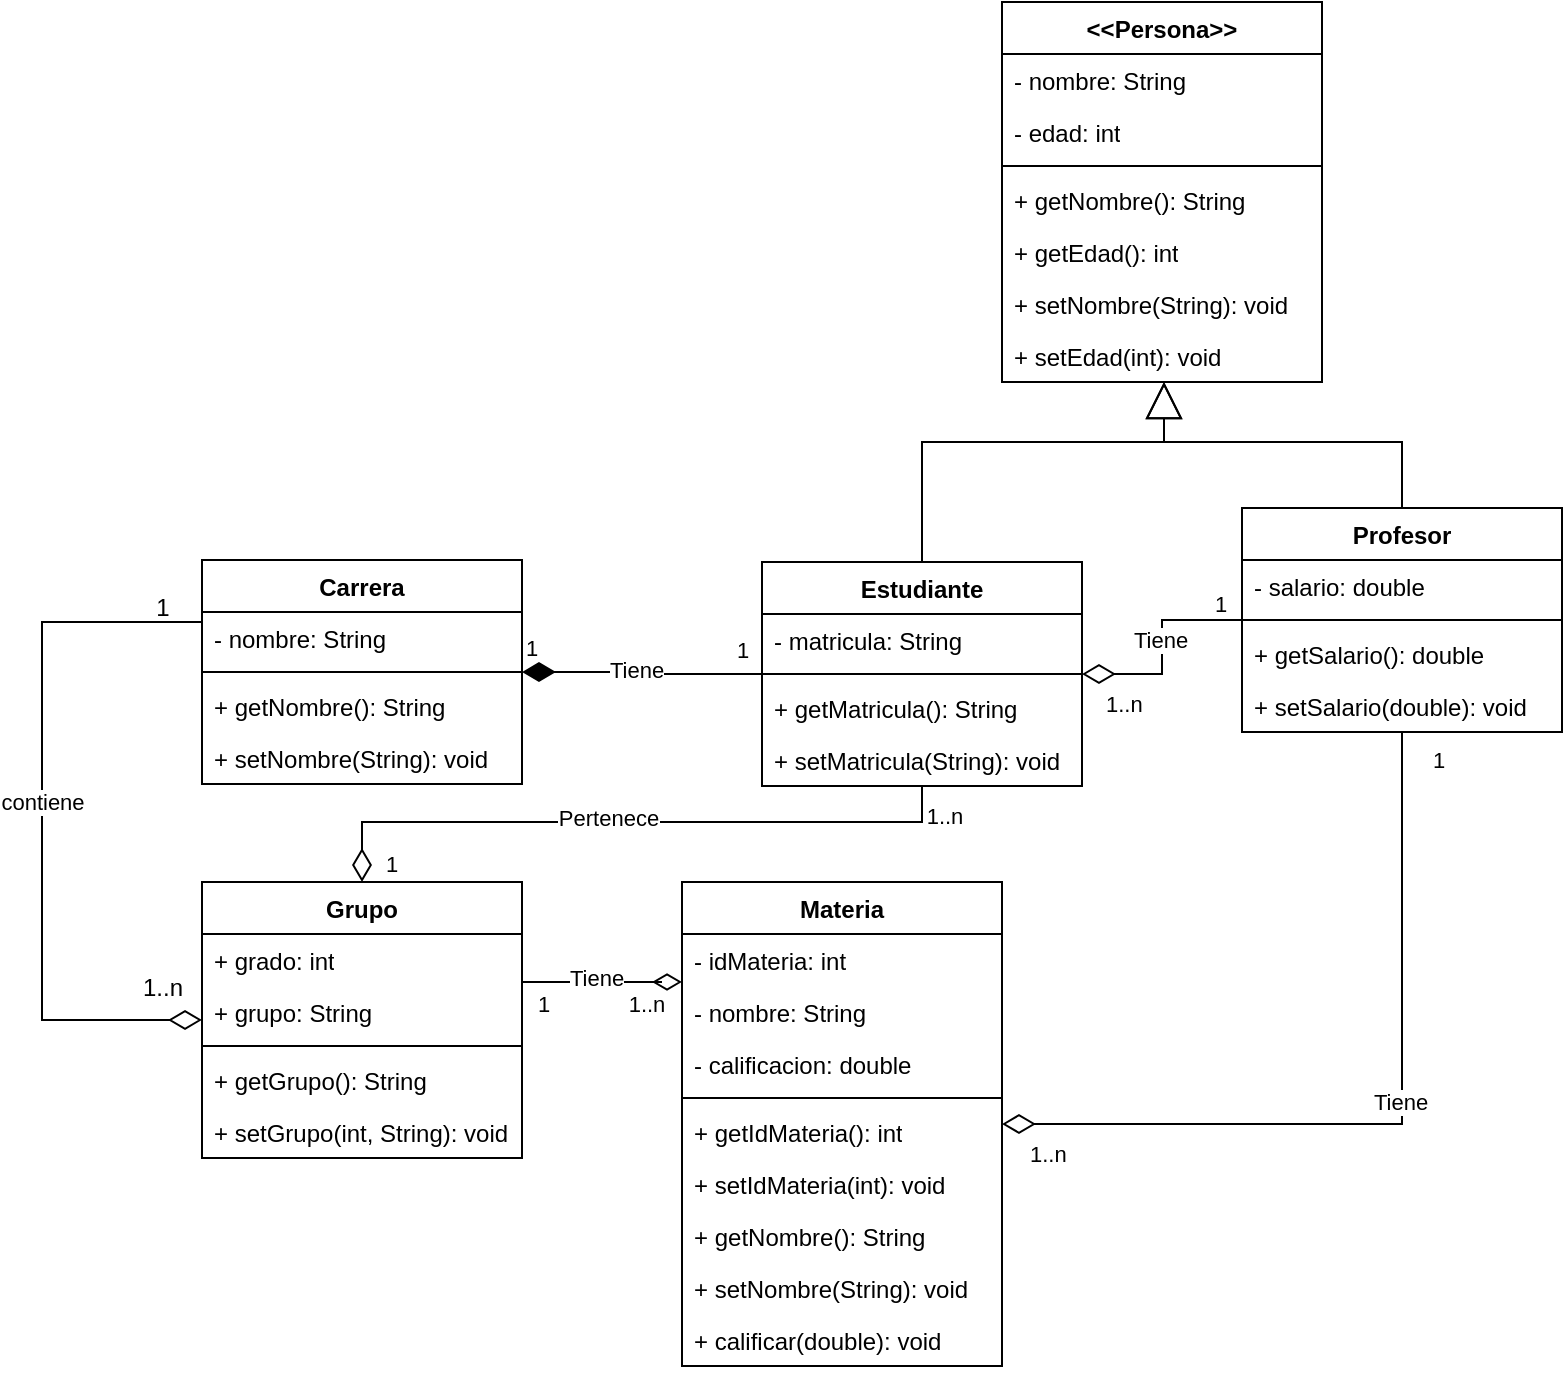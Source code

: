 <mxfile version="27.0.3">
  <diagram name="Página-1" id="aImlxY6Ow8MolwH98m8L">
    <mxGraphModel dx="2014" dy="649" grid="1" gridSize="10" guides="1" tooltips="1" connect="1" arrows="1" fold="1" page="1" pageScale="1" pageWidth="827" pageHeight="1169" math="0" shadow="0">
      <root>
        <mxCell id="0" />
        <mxCell id="1" parent="0" />
        <mxCell id="mxinIDRXKpb6riz0D-47-1" value="&amp;lt;&amp;lt;Persona&amp;gt;&amp;gt;" style="swimlane;fontStyle=1;align=center;verticalAlign=top;childLayout=stackLayout;horizontal=1;startSize=26;horizontalStack=0;resizeParent=1;resizeParentMax=0;resizeLast=0;collapsible=1;marginBottom=0;whiteSpace=wrap;html=1;" vertex="1" parent="1">
          <mxGeometry x="160" y="40" width="160" height="190" as="geometry" />
        </mxCell>
        <mxCell id="mxinIDRXKpb6riz0D-47-2" value="- nombre: String" style="text;strokeColor=none;fillColor=none;align=left;verticalAlign=top;spacingLeft=4;spacingRight=4;overflow=hidden;rotatable=0;points=[[0,0.5],[1,0.5]];portConstraint=eastwest;whiteSpace=wrap;html=1;" vertex="1" parent="mxinIDRXKpb6riz0D-47-1">
          <mxGeometry y="26" width="160" height="26" as="geometry" />
        </mxCell>
        <mxCell id="mxinIDRXKpb6riz0D-47-5" value="- edad: int" style="text;strokeColor=none;fillColor=none;align=left;verticalAlign=top;spacingLeft=4;spacingRight=4;overflow=hidden;rotatable=0;points=[[0,0.5],[1,0.5]];portConstraint=eastwest;whiteSpace=wrap;html=1;" vertex="1" parent="mxinIDRXKpb6riz0D-47-1">
          <mxGeometry y="52" width="160" height="26" as="geometry" />
        </mxCell>
        <mxCell id="mxinIDRXKpb6riz0D-47-3" value="" style="line;strokeWidth=1;fillColor=none;align=left;verticalAlign=middle;spacingTop=-1;spacingLeft=3;spacingRight=3;rotatable=0;labelPosition=right;points=[];portConstraint=eastwest;strokeColor=inherit;" vertex="1" parent="mxinIDRXKpb6riz0D-47-1">
          <mxGeometry y="78" width="160" height="8" as="geometry" />
        </mxCell>
        <mxCell id="mxinIDRXKpb6riz0D-47-4" value="+ getNombre(): String" style="text;strokeColor=none;fillColor=none;align=left;verticalAlign=top;spacingLeft=4;spacingRight=4;overflow=hidden;rotatable=0;points=[[0,0.5],[1,0.5]];portConstraint=eastwest;whiteSpace=wrap;html=1;" vertex="1" parent="mxinIDRXKpb6riz0D-47-1">
          <mxGeometry y="86" width="160" height="26" as="geometry" />
        </mxCell>
        <mxCell id="mxinIDRXKpb6riz0D-47-6" value="+ getEdad(): int" style="text;strokeColor=none;fillColor=none;align=left;verticalAlign=top;spacingLeft=4;spacingRight=4;overflow=hidden;rotatable=0;points=[[0,0.5],[1,0.5]];portConstraint=eastwest;whiteSpace=wrap;html=1;" vertex="1" parent="mxinIDRXKpb6riz0D-47-1">
          <mxGeometry y="112" width="160" height="26" as="geometry" />
        </mxCell>
        <mxCell id="mxinIDRXKpb6riz0D-47-7" value="+ setNombre(String): void" style="text;strokeColor=none;fillColor=none;align=left;verticalAlign=top;spacingLeft=4;spacingRight=4;overflow=hidden;rotatable=0;points=[[0,0.5],[1,0.5]];portConstraint=eastwest;whiteSpace=wrap;html=1;" vertex="1" parent="mxinIDRXKpb6riz0D-47-1">
          <mxGeometry y="138" width="160" height="26" as="geometry" />
        </mxCell>
        <mxCell id="mxinIDRXKpb6riz0D-47-8" value="+ setEdad(int): void" style="text;strokeColor=none;fillColor=none;align=left;verticalAlign=top;spacingLeft=4;spacingRight=4;overflow=hidden;rotatable=0;points=[[0,0.5],[1,0.5]];portConstraint=eastwest;whiteSpace=wrap;html=1;" vertex="1" parent="mxinIDRXKpb6riz0D-47-1">
          <mxGeometry y="164" width="160" height="26" as="geometry" />
        </mxCell>
        <mxCell id="mxinIDRXKpb6riz0D-47-9" value="Estudiante" style="swimlane;fontStyle=1;align=center;verticalAlign=top;childLayout=stackLayout;horizontal=1;startSize=26;horizontalStack=0;resizeParent=1;resizeParentMax=0;resizeLast=0;collapsible=1;marginBottom=0;whiteSpace=wrap;html=1;" vertex="1" parent="1">
          <mxGeometry x="40" y="320" width="160" height="112" as="geometry" />
        </mxCell>
        <mxCell id="mxinIDRXKpb6riz0D-47-10" value="- matricula: String" style="text;strokeColor=none;fillColor=none;align=left;verticalAlign=top;spacingLeft=4;spacingRight=4;overflow=hidden;rotatable=0;points=[[0,0.5],[1,0.5]];portConstraint=eastwest;whiteSpace=wrap;html=1;" vertex="1" parent="mxinIDRXKpb6riz0D-47-9">
          <mxGeometry y="26" width="160" height="26" as="geometry" />
        </mxCell>
        <mxCell id="mxinIDRXKpb6riz0D-47-11" value="" style="line;strokeWidth=1;fillColor=none;align=left;verticalAlign=middle;spacingTop=-1;spacingLeft=3;spacingRight=3;rotatable=0;labelPosition=right;points=[];portConstraint=eastwest;strokeColor=inherit;" vertex="1" parent="mxinIDRXKpb6riz0D-47-9">
          <mxGeometry y="52" width="160" height="8" as="geometry" />
        </mxCell>
        <mxCell id="mxinIDRXKpb6riz0D-47-12" value="+ getMatricula(): String" style="text;strokeColor=none;fillColor=none;align=left;verticalAlign=top;spacingLeft=4;spacingRight=4;overflow=hidden;rotatable=0;points=[[0,0.5],[1,0.5]];portConstraint=eastwest;whiteSpace=wrap;html=1;" vertex="1" parent="mxinIDRXKpb6riz0D-47-9">
          <mxGeometry y="60" width="160" height="26" as="geometry" />
        </mxCell>
        <mxCell id="mxinIDRXKpb6riz0D-47-76" value="+ setMatricula(String): void" style="text;strokeColor=none;fillColor=none;align=left;verticalAlign=top;spacingLeft=4;spacingRight=4;overflow=hidden;rotatable=0;points=[[0,0.5],[1,0.5]];portConstraint=eastwest;whiteSpace=wrap;html=1;" vertex="1" parent="mxinIDRXKpb6riz0D-47-9">
          <mxGeometry y="86" width="160" height="26" as="geometry" />
        </mxCell>
        <mxCell id="mxinIDRXKpb6riz0D-47-13" value="Profesor" style="swimlane;fontStyle=1;align=center;verticalAlign=top;childLayout=stackLayout;horizontal=1;startSize=26;horizontalStack=0;resizeParent=1;resizeParentMax=0;resizeLast=0;collapsible=1;marginBottom=0;whiteSpace=wrap;html=1;" vertex="1" parent="1">
          <mxGeometry x="280" y="293" width="160" height="112" as="geometry" />
        </mxCell>
        <mxCell id="mxinIDRXKpb6riz0D-47-14" value="- salario: double" style="text;strokeColor=none;fillColor=none;align=left;verticalAlign=top;spacingLeft=4;spacingRight=4;overflow=hidden;rotatable=0;points=[[0,0.5],[1,0.5]];portConstraint=eastwest;whiteSpace=wrap;html=1;" vertex="1" parent="mxinIDRXKpb6riz0D-47-13">
          <mxGeometry y="26" width="160" height="26" as="geometry" />
        </mxCell>
        <mxCell id="mxinIDRXKpb6riz0D-47-15" value="" style="line;strokeWidth=1;fillColor=none;align=left;verticalAlign=middle;spacingTop=-1;spacingLeft=3;spacingRight=3;rotatable=0;labelPosition=right;points=[];portConstraint=eastwest;strokeColor=inherit;" vertex="1" parent="mxinIDRXKpb6riz0D-47-13">
          <mxGeometry y="52" width="160" height="8" as="geometry" />
        </mxCell>
        <mxCell id="mxinIDRXKpb6riz0D-47-16" value="+ getSalario(): double" style="text;strokeColor=none;fillColor=none;align=left;verticalAlign=top;spacingLeft=4;spacingRight=4;overflow=hidden;rotatable=0;points=[[0,0.5],[1,0.5]];portConstraint=eastwest;whiteSpace=wrap;html=1;" vertex="1" parent="mxinIDRXKpb6riz0D-47-13">
          <mxGeometry y="60" width="160" height="26" as="geometry" />
        </mxCell>
        <mxCell id="mxinIDRXKpb6riz0D-47-77" value="+ setSalario(double): void" style="text;strokeColor=none;fillColor=none;align=left;verticalAlign=top;spacingLeft=4;spacingRight=4;overflow=hidden;rotatable=0;points=[[0,0.5],[1,0.5]];portConstraint=eastwest;whiteSpace=wrap;html=1;" vertex="1" parent="mxinIDRXKpb6riz0D-47-13">
          <mxGeometry y="86" width="160" height="26" as="geometry" />
        </mxCell>
        <mxCell id="mxinIDRXKpb6riz0D-47-17" value="Materia" style="swimlane;fontStyle=1;align=center;verticalAlign=top;childLayout=stackLayout;horizontal=1;startSize=26;horizontalStack=0;resizeParent=1;resizeParentMax=0;resizeLast=0;collapsible=1;marginBottom=0;whiteSpace=wrap;html=1;" vertex="1" parent="1">
          <mxGeometry y="480" width="160" height="242" as="geometry" />
        </mxCell>
        <mxCell id="mxinIDRXKpb6riz0D-47-18" value="- idMateria: int" style="text;strokeColor=none;fillColor=none;align=left;verticalAlign=top;spacingLeft=4;spacingRight=4;overflow=hidden;rotatable=0;points=[[0,0.5],[1,0.5]];portConstraint=eastwest;whiteSpace=wrap;html=1;" vertex="1" parent="mxinIDRXKpb6riz0D-47-17">
          <mxGeometry y="26" width="160" height="26" as="geometry" />
        </mxCell>
        <mxCell id="mxinIDRXKpb6riz0D-47-21" value="- nombre: String" style="text;strokeColor=none;fillColor=none;align=left;verticalAlign=top;spacingLeft=4;spacingRight=4;overflow=hidden;rotatable=0;points=[[0,0.5],[1,0.5]];portConstraint=eastwest;whiteSpace=wrap;html=1;" vertex="1" parent="mxinIDRXKpb6riz0D-47-17">
          <mxGeometry y="52" width="160" height="26" as="geometry" />
        </mxCell>
        <mxCell id="mxinIDRXKpb6riz0D-47-91" value="- calificacion: double" style="text;strokeColor=none;fillColor=none;align=left;verticalAlign=top;spacingLeft=4;spacingRight=4;overflow=hidden;rotatable=0;points=[[0,0.5],[1,0.5]];portConstraint=eastwest;whiteSpace=wrap;html=1;" vertex="1" parent="mxinIDRXKpb6riz0D-47-17">
          <mxGeometry y="78" width="160" height="26" as="geometry" />
        </mxCell>
        <mxCell id="mxinIDRXKpb6riz0D-47-19" value="" style="line;strokeWidth=1;fillColor=none;align=left;verticalAlign=middle;spacingTop=-1;spacingLeft=3;spacingRight=3;rotatable=0;labelPosition=right;points=[];portConstraint=eastwest;strokeColor=inherit;" vertex="1" parent="mxinIDRXKpb6riz0D-47-17">
          <mxGeometry y="104" width="160" height="8" as="geometry" />
        </mxCell>
        <mxCell id="mxinIDRXKpb6riz0D-47-20" value="+ getIdMateria(): int" style="text;strokeColor=none;fillColor=none;align=left;verticalAlign=top;spacingLeft=4;spacingRight=4;overflow=hidden;rotatable=0;points=[[0,0.5],[1,0.5]];portConstraint=eastwest;whiteSpace=wrap;html=1;" vertex="1" parent="mxinIDRXKpb6riz0D-47-17">
          <mxGeometry y="112" width="160" height="26" as="geometry" />
        </mxCell>
        <mxCell id="mxinIDRXKpb6riz0D-47-87" value="+ setIdMateria(int): void" style="text;strokeColor=none;fillColor=none;align=left;verticalAlign=top;spacingLeft=4;spacingRight=4;overflow=hidden;rotatable=0;points=[[0,0.5],[1,0.5]];portConstraint=eastwest;whiteSpace=wrap;html=1;" vertex="1" parent="mxinIDRXKpb6riz0D-47-17">
          <mxGeometry y="138" width="160" height="26" as="geometry" />
        </mxCell>
        <mxCell id="mxinIDRXKpb6riz0D-47-88" value="+ getNombre(): String" style="text;strokeColor=none;fillColor=none;align=left;verticalAlign=top;spacingLeft=4;spacingRight=4;overflow=hidden;rotatable=0;points=[[0,0.5],[1,0.5]];portConstraint=eastwest;whiteSpace=wrap;html=1;" vertex="1" parent="mxinIDRXKpb6riz0D-47-17">
          <mxGeometry y="164" width="160" height="26" as="geometry" />
        </mxCell>
        <mxCell id="mxinIDRXKpb6riz0D-47-89" value="+ setNombre(String): void" style="text;strokeColor=none;fillColor=none;align=left;verticalAlign=top;spacingLeft=4;spacingRight=4;overflow=hidden;rotatable=0;points=[[0,0.5],[1,0.5]];portConstraint=eastwest;whiteSpace=wrap;html=1;" vertex="1" parent="mxinIDRXKpb6riz0D-47-17">
          <mxGeometry y="190" width="160" height="26" as="geometry" />
        </mxCell>
        <mxCell id="mxinIDRXKpb6riz0D-47-90" value="+ calificar(double): void" style="text;strokeColor=none;fillColor=none;align=left;verticalAlign=top;spacingLeft=4;spacingRight=4;overflow=hidden;rotatable=0;points=[[0,0.5],[1,0.5]];portConstraint=eastwest;whiteSpace=wrap;html=1;" vertex="1" parent="mxinIDRXKpb6riz0D-47-17">
          <mxGeometry y="216" width="160" height="26" as="geometry" />
        </mxCell>
        <mxCell id="mxinIDRXKpb6riz0D-47-23" value="Carrera" style="swimlane;fontStyle=1;align=center;verticalAlign=top;childLayout=stackLayout;horizontal=1;startSize=26;horizontalStack=0;resizeParent=1;resizeParentMax=0;resizeLast=0;collapsible=1;marginBottom=0;whiteSpace=wrap;html=1;" vertex="1" parent="1">
          <mxGeometry x="-240" y="319" width="160" height="112" as="geometry" />
        </mxCell>
        <mxCell id="mxinIDRXKpb6riz0D-47-25" value="- nombre: String" style="text;strokeColor=none;fillColor=none;align=left;verticalAlign=top;spacingLeft=4;spacingRight=4;overflow=hidden;rotatable=0;points=[[0,0.5],[1,0.5]];portConstraint=eastwest;whiteSpace=wrap;html=1;" vertex="1" parent="mxinIDRXKpb6riz0D-47-23">
          <mxGeometry y="26" width="160" height="26" as="geometry" />
        </mxCell>
        <mxCell id="mxinIDRXKpb6riz0D-47-26" value="" style="line;strokeWidth=1;fillColor=none;align=left;verticalAlign=middle;spacingTop=-1;spacingLeft=3;spacingRight=3;rotatable=0;labelPosition=right;points=[];portConstraint=eastwest;strokeColor=inherit;" vertex="1" parent="mxinIDRXKpb6riz0D-47-23">
          <mxGeometry y="52" width="160" height="8" as="geometry" />
        </mxCell>
        <mxCell id="mxinIDRXKpb6riz0D-47-27" value="+ getNombre(): String" style="text;strokeColor=none;fillColor=none;align=left;verticalAlign=top;spacingLeft=4;spacingRight=4;overflow=hidden;rotatable=0;points=[[0,0.5],[1,0.5]];portConstraint=eastwest;whiteSpace=wrap;html=1;" vertex="1" parent="mxinIDRXKpb6riz0D-47-23">
          <mxGeometry y="60" width="160" height="26" as="geometry" />
        </mxCell>
        <mxCell id="mxinIDRXKpb6riz0D-47-40" value="+ setNombre(String): void" style="text;strokeColor=none;fillColor=none;align=left;verticalAlign=top;spacingLeft=4;spacingRight=4;overflow=hidden;rotatable=0;points=[[0,0.5],[1,0.5]];portConstraint=eastwest;whiteSpace=wrap;html=1;" vertex="1" parent="mxinIDRXKpb6riz0D-47-23">
          <mxGeometry y="86" width="160" height="26" as="geometry" />
        </mxCell>
        <mxCell id="mxinIDRXKpb6riz0D-47-29" value="" style="endArrow=block;endSize=16;endFill=0;html=1;rounded=0;exitX=0.5;exitY=0;exitDx=0;exitDy=0;edgeStyle=orthogonalEdgeStyle;" edge="1" parent="1" source="mxinIDRXKpb6riz0D-47-9" target="mxinIDRXKpb6riz0D-47-8">
          <mxGeometry width="160" relative="1" as="geometry">
            <mxPoint x="130" y="280" as="sourcePoint" />
            <mxPoint x="240" y="230" as="targetPoint" />
            <Array as="points">
              <mxPoint x="120" y="260" />
              <mxPoint x="241" y="260" />
            </Array>
          </mxGeometry>
        </mxCell>
        <mxCell id="mxinIDRXKpb6riz0D-47-30" value="" style="endArrow=block;endSize=16;endFill=0;html=1;rounded=0;exitX=0.5;exitY=0;exitDx=0;exitDy=0;edgeStyle=orthogonalEdgeStyle;" edge="1" parent="1" source="mxinIDRXKpb6riz0D-47-13" target="mxinIDRXKpb6riz0D-47-8">
          <mxGeometry width="160" relative="1" as="geometry">
            <mxPoint x="130" y="330" as="sourcePoint" />
            <mxPoint x="240" y="230" as="targetPoint" />
            <Array as="points">
              <mxPoint x="360" y="260" />
              <mxPoint x="241" y="260" />
            </Array>
          </mxGeometry>
        </mxCell>
        <mxCell id="mxinIDRXKpb6riz0D-47-42" value="1" style="endArrow=none;html=1;endSize=12;startArrow=diamondThin;startSize=14;startFill=1;edgeStyle=orthogonalEdgeStyle;align=left;verticalAlign=bottom;rounded=0;" edge="1" parent="1" source="mxinIDRXKpb6riz0D-47-23" target="mxinIDRXKpb6riz0D-47-9">
          <mxGeometry x="-1" y="3" relative="1" as="geometry">
            <mxPoint x="-110" y="300" as="sourcePoint" />
            <mxPoint x="50" y="300" as="targetPoint" />
          </mxGeometry>
        </mxCell>
        <mxCell id="mxinIDRXKpb6riz0D-47-43" value="1" style="edgeLabel;html=1;align=center;verticalAlign=middle;resizable=0;points=[];" vertex="1" connectable="0" parent="mxinIDRXKpb6riz0D-47-42">
          <mxGeometry x="0.811" y="2" relative="1" as="geometry">
            <mxPoint x="1" y="-10" as="offset" />
          </mxGeometry>
        </mxCell>
        <mxCell id="mxinIDRXKpb6riz0D-47-58" value="Tiene" style="edgeLabel;html=1;align=center;verticalAlign=middle;resizable=0;points=[];" vertex="1" connectable="0" parent="mxinIDRXKpb6riz0D-47-42">
          <mxGeometry x="-0.064" y="1" relative="1" as="geometry">
            <mxPoint as="offset" />
          </mxGeometry>
        </mxCell>
        <mxCell id="mxinIDRXKpb6riz0D-47-46" value="1..n" style="endArrow=none;html=1;endSize=12;startArrow=diamondThin;startSize=14;startFill=0;edgeStyle=orthogonalEdgeStyle;align=left;verticalAlign=bottom;rounded=0;" edge="1" parent="1" source="mxinIDRXKpb6riz0D-47-9" target="mxinIDRXKpb6riz0D-47-13">
          <mxGeometry x="-0.813" y="-24" relative="1" as="geometry">
            <mxPoint x="360" y="480" as="sourcePoint" />
            <mxPoint x="130" y="417.0" as="targetPoint" />
            <mxPoint as="offset" />
          </mxGeometry>
        </mxCell>
        <mxCell id="mxinIDRXKpb6riz0D-47-60" value="Tiene" style="edgeLabel;html=1;align=center;verticalAlign=middle;resizable=0;points=[];" vertex="1" connectable="0" parent="mxinIDRXKpb6riz0D-47-46">
          <mxGeometry x="0.068" y="1" relative="1" as="geometry">
            <mxPoint as="offset" />
          </mxGeometry>
        </mxCell>
        <mxCell id="mxinIDRXKpb6riz0D-47-47" value="1" style="edgeLabel;html=1;align=center;verticalAlign=middle;resizable=0;points=[];" vertex="1" connectable="0" parent="1">
          <mxGeometry x="269.995" y="270.0" as="geometry">
            <mxPoint x="-1" y="71" as="offset" />
          </mxGeometry>
        </mxCell>
        <mxCell id="mxinIDRXKpb6riz0D-47-51" value="Grupo" style="swimlane;fontStyle=1;align=center;verticalAlign=top;childLayout=stackLayout;horizontal=1;startSize=26;horizontalStack=0;resizeParent=1;resizeParentMax=0;resizeLast=0;collapsible=1;marginBottom=0;whiteSpace=wrap;html=1;" vertex="1" parent="1">
          <mxGeometry x="-240" y="480" width="160" height="138" as="geometry" />
        </mxCell>
        <mxCell id="mxinIDRXKpb6riz0D-47-52" value="+ grado: int" style="text;strokeColor=none;fillColor=none;align=left;verticalAlign=top;spacingLeft=4;spacingRight=4;overflow=hidden;rotatable=0;points=[[0,0.5],[1,0.5]];portConstraint=eastwest;whiteSpace=wrap;html=1;" vertex="1" parent="mxinIDRXKpb6riz0D-47-51">
          <mxGeometry y="26" width="160" height="26" as="geometry" />
        </mxCell>
        <mxCell id="mxinIDRXKpb6riz0D-47-67" value="+ grupo: String" style="text;strokeColor=none;fillColor=none;align=left;verticalAlign=top;spacingLeft=4;spacingRight=4;overflow=hidden;rotatable=0;points=[[0,0.5],[1,0.5]];portConstraint=eastwest;whiteSpace=wrap;html=1;" vertex="1" parent="mxinIDRXKpb6riz0D-47-51">
          <mxGeometry y="52" width="160" height="26" as="geometry" />
        </mxCell>
        <mxCell id="mxinIDRXKpb6riz0D-47-53" value="" style="line;strokeWidth=1;fillColor=none;align=left;verticalAlign=middle;spacingTop=-1;spacingLeft=3;spacingRight=3;rotatable=0;labelPosition=right;points=[];portConstraint=eastwest;strokeColor=inherit;" vertex="1" parent="mxinIDRXKpb6riz0D-47-51">
          <mxGeometry y="78" width="160" height="8" as="geometry" />
        </mxCell>
        <mxCell id="mxinIDRXKpb6riz0D-47-54" value="+ getGrupo(): String" style="text;strokeColor=none;fillColor=none;align=left;verticalAlign=top;spacingLeft=4;spacingRight=4;overflow=hidden;rotatable=0;points=[[0,0.5],[1,0.5]];portConstraint=eastwest;whiteSpace=wrap;html=1;" vertex="1" parent="mxinIDRXKpb6riz0D-47-51">
          <mxGeometry y="86" width="160" height="26" as="geometry" />
        </mxCell>
        <mxCell id="mxinIDRXKpb6riz0D-47-70" value="+ setGrupo(int, String): void" style="text;strokeColor=none;fillColor=none;align=left;verticalAlign=top;spacingLeft=4;spacingRight=4;overflow=hidden;rotatable=0;points=[[0,0.5],[1,0.5]];portConstraint=eastwest;whiteSpace=wrap;html=1;" vertex="1" parent="mxinIDRXKpb6riz0D-47-51">
          <mxGeometry y="112" width="160" height="26" as="geometry" />
        </mxCell>
        <mxCell id="mxinIDRXKpb6riz0D-47-55" value="1" style="endArrow=none;html=1;endSize=12;startArrow=diamondThin;startSize=14;startFill=0;edgeStyle=orthogonalEdgeStyle;align=left;verticalAlign=bottom;rounded=0;" edge="1" parent="1" source="mxinIDRXKpb6riz0D-47-51" target="mxinIDRXKpb6riz0D-47-9">
          <mxGeometry x="-1" y="-10" relative="1" as="geometry">
            <mxPoint x="130" y="491" as="sourcePoint" />
            <mxPoint x="130" y="417.0" as="targetPoint" />
            <mxPoint as="offset" />
            <Array as="points">
              <mxPoint x="-160" y="450" />
              <mxPoint x="120" y="450" />
            </Array>
          </mxGeometry>
        </mxCell>
        <mxCell id="mxinIDRXKpb6riz0D-47-57" value="Pertenece" style="edgeLabel;html=1;align=center;verticalAlign=middle;resizable=0;points=[];" vertex="1" connectable="0" parent="mxinIDRXKpb6riz0D-47-55">
          <mxGeometry x="-0.07" y="2" relative="1" as="geometry">
            <mxPoint as="offset" />
          </mxGeometry>
        </mxCell>
        <mxCell id="mxinIDRXKpb6riz0D-47-56" value="1..n" style="edgeLabel;html=1;align=center;verticalAlign=middle;resizable=0;points=[];" vertex="1" connectable="0" parent="1">
          <mxGeometry x="131.995" y="376.0" as="geometry">
            <mxPoint x="-1" y="71" as="offset" />
          </mxGeometry>
        </mxCell>
        <mxCell id="mxinIDRXKpb6riz0D-47-64" value="1" style="endArrow=diamondThin;html=1;endSize=12;startArrow=none;startSize=14;startFill=0;edgeStyle=orthogonalEdgeStyle;align=left;verticalAlign=bottom;rounded=0;endFill=0;" edge="1" parent="1" source="mxinIDRXKpb6riz0D-47-51" target="mxinIDRXKpb6riz0D-47-17">
          <mxGeometry x="-0.833" y="-20" relative="1" as="geometry">
            <mxPoint x="-150" y="490" as="sourcePoint" />
            <mxPoint x="80" y="416" as="targetPoint" />
            <mxPoint x="-1" as="offset" />
            <Array as="points">
              <mxPoint x="-10" y="530" />
              <mxPoint x="-10" y="530" />
            </Array>
          </mxGeometry>
        </mxCell>
        <mxCell id="mxinIDRXKpb6riz0D-47-65" value="Tiene" style="edgeLabel;html=1;align=center;verticalAlign=middle;resizable=0;points=[];" vertex="1" connectable="0" parent="mxinIDRXKpb6riz0D-47-64">
          <mxGeometry x="-0.07" y="2" relative="1" as="geometry">
            <mxPoint as="offset" />
          </mxGeometry>
        </mxCell>
        <mxCell id="mxinIDRXKpb6riz0D-47-66" value="1..n" style="edgeLabel;html=1;align=center;verticalAlign=middle;resizable=0;points=[];" vertex="1" connectable="0" parent="1">
          <mxGeometry x="240.001" y="519.0" as="geometry">
            <mxPoint x="-258" y="22" as="offset" />
          </mxGeometry>
        </mxCell>
        <mxCell id="mxinIDRXKpb6riz0D-47-71" value="" style="endArrow=none;html=1;rounded=0;edgeStyle=orthogonalEdgeStyle;endFill=0;startFill=0;startArrow=diamondThin;targetPerimeterSpacing=0;sourcePerimeterSpacing=0;startSize=14;entryX=0;entryY=0.5;entryDx=0;entryDy=0;" edge="1" parent="1" source="mxinIDRXKpb6riz0D-47-51" target="mxinIDRXKpb6riz0D-47-25">
          <mxGeometry width="50" height="50" relative="1" as="geometry">
            <mxPoint x="-150" y="540" as="sourcePoint" />
            <mxPoint x="-100" y="490" as="targetPoint" />
            <Array as="points">
              <mxPoint x="-320" y="549" />
              <mxPoint x="-320" y="350" />
              <mxPoint x="-240" y="350" />
            </Array>
          </mxGeometry>
        </mxCell>
        <mxCell id="mxinIDRXKpb6riz0D-47-74" value="contiene" style="edgeLabel;html=1;align=center;verticalAlign=middle;resizable=0;points=[];" vertex="1" connectable="0" parent="mxinIDRXKpb6riz0D-47-71">
          <mxGeometry x="0.032" relative="1" as="geometry">
            <mxPoint as="offset" />
          </mxGeometry>
        </mxCell>
        <mxCell id="mxinIDRXKpb6riz0D-47-72" value="1..n" style="text;html=1;align=center;verticalAlign=middle;resizable=0;points=[];autosize=1;strokeColor=none;fillColor=none;" vertex="1" parent="1">
          <mxGeometry x="-280" y="518" width="40" height="30" as="geometry" />
        </mxCell>
        <mxCell id="mxinIDRXKpb6riz0D-47-73" value="1" style="text;html=1;align=center;verticalAlign=middle;resizable=0;points=[];autosize=1;strokeColor=none;fillColor=none;" vertex="1" parent="1">
          <mxGeometry x="-275" y="328" width="30" height="30" as="geometry" />
        </mxCell>
        <mxCell id="mxinIDRXKpb6riz0D-47-84" value="1..n" style="endArrow=none;html=1;endSize=12;startArrow=diamondThin;startSize=14;startFill=0;edgeStyle=orthogonalEdgeStyle;align=left;verticalAlign=bottom;rounded=0;" edge="1" parent="1" source="mxinIDRXKpb6riz0D-47-17" target="mxinIDRXKpb6riz0D-47-13">
          <mxGeometry x="-0.94" y="-24" relative="1" as="geometry">
            <mxPoint x="210" y="386" as="sourcePoint" />
            <mxPoint x="290" y="359" as="targetPoint" />
            <mxPoint as="offset" />
          </mxGeometry>
        </mxCell>
        <mxCell id="mxinIDRXKpb6riz0D-47-85" value="Tiene" style="edgeLabel;html=1;align=center;verticalAlign=middle;resizable=0;points=[];" vertex="1" connectable="0" parent="mxinIDRXKpb6riz0D-47-84">
          <mxGeometry x="0.068" y="1" relative="1" as="geometry">
            <mxPoint as="offset" />
          </mxGeometry>
        </mxCell>
        <mxCell id="mxinIDRXKpb6riz0D-47-86" value="1" style="edgeLabel;html=1;align=center;verticalAlign=middle;resizable=0;points=[];" vertex="1" connectable="0" parent="1">
          <mxGeometry x="279.995" y="220.0" as="geometry">
            <mxPoint x="98" y="199" as="offset" />
          </mxGeometry>
        </mxCell>
      </root>
    </mxGraphModel>
  </diagram>
</mxfile>
